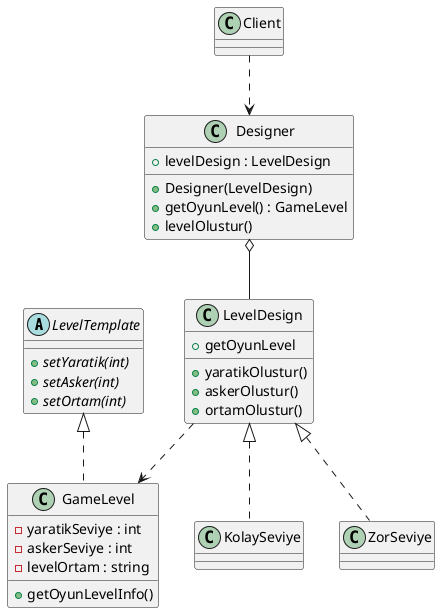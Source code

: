@startuml
abstract class LevelTemplate{
{abstract} +setYaratik(int)
{abstract} +setAsker(int)
{abstract} +setOrtam(int)
}
class GameLevel{
-yaratikSeviye : int
-askerSeviye : int
-levelOrtam : string
+getOyunLevelInfo()
}
class LevelDesign {
+yaratikOlustur()
+askerOlustur()
+ortamOlustur()
+getOyunLevel
}

class KolaySeviye
class ZorSeviye

class Designer{
+ levelDesign : LevelDesign
+  Designer(LevelDesign)
+ getOyunLevel() : GameLevel
+ levelOlustur()
}
class Client{
}
LevelTemplate <|.. GameLevel
LevelDesign <|.. KolaySeviye
LevelDesign <|.. ZorSeviye
LevelDesign..>GameLevel

Designer o-- LevelDesign
Client ..> Designer


@enduml